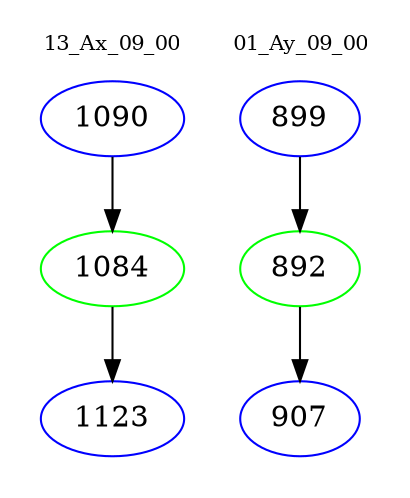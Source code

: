 digraph{
subgraph cluster_0 {
color = white
label = "13_Ax_09_00";
fontsize=10;
T0_1090 [label="1090", color="blue"]
T0_1090 -> T0_1084 [color="black"]
T0_1084 [label="1084", color="green"]
T0_1084 -> T0_1123 [color="black"]
T0_1123 [label="1123", color="blue"]
}
subgraph cluster_1 {
color = white
label = "01_Ay_09_00";
fontsize=10;
T1_899 [label="899", color="blue"]
T1_899 -> T1_892 [color="black"]
T1_892 [label="892", color="green"]
T1_892 -> T1_907 [color="black"]
T1_907 [label="907", color="blue"]
}
}
